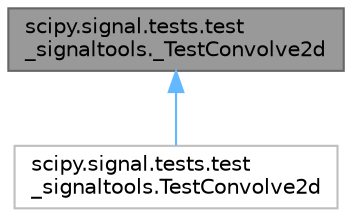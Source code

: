 digraph "scipy.signal.tests.test_signaltools._TestConvolve2d"
{
 // LATEX_PDF_SIZE
  bgcolor="transparent";
  edge [fontname=Helvetica,fontsize=10,labelfontname=Helvetica,labelfontsize=10];
  node [fontname=Helvetica,fontsize=10,shape=box,height=0.2,width=0.4];
  Node1 [id="Node000001",label="scipy.signal.tests.test\l_signaltools._TestConvolve2d",height=0.2,width=0.4,color="gray40", fillcolor="grey60", style="filled", fontcolor="black",tooltip=" "];
  Node1 -> Node2 [id="edge1_Node000001_Node000002",dir="back",color="steelblue1",style="solid",tooltip=" "];
  Node2 [id="Node000002",label="scipy.signal.tests.test\l_signaltools.TestConvolve2d",height=0.2,width=0.4,color="grey75", fillcolor="white", style="filled",URL="$d4/d87/classscipy_1_1signal_1_1tests_1_1test__signaltools_1_1TestConvolve2d.html",tooltip=" "];
}
